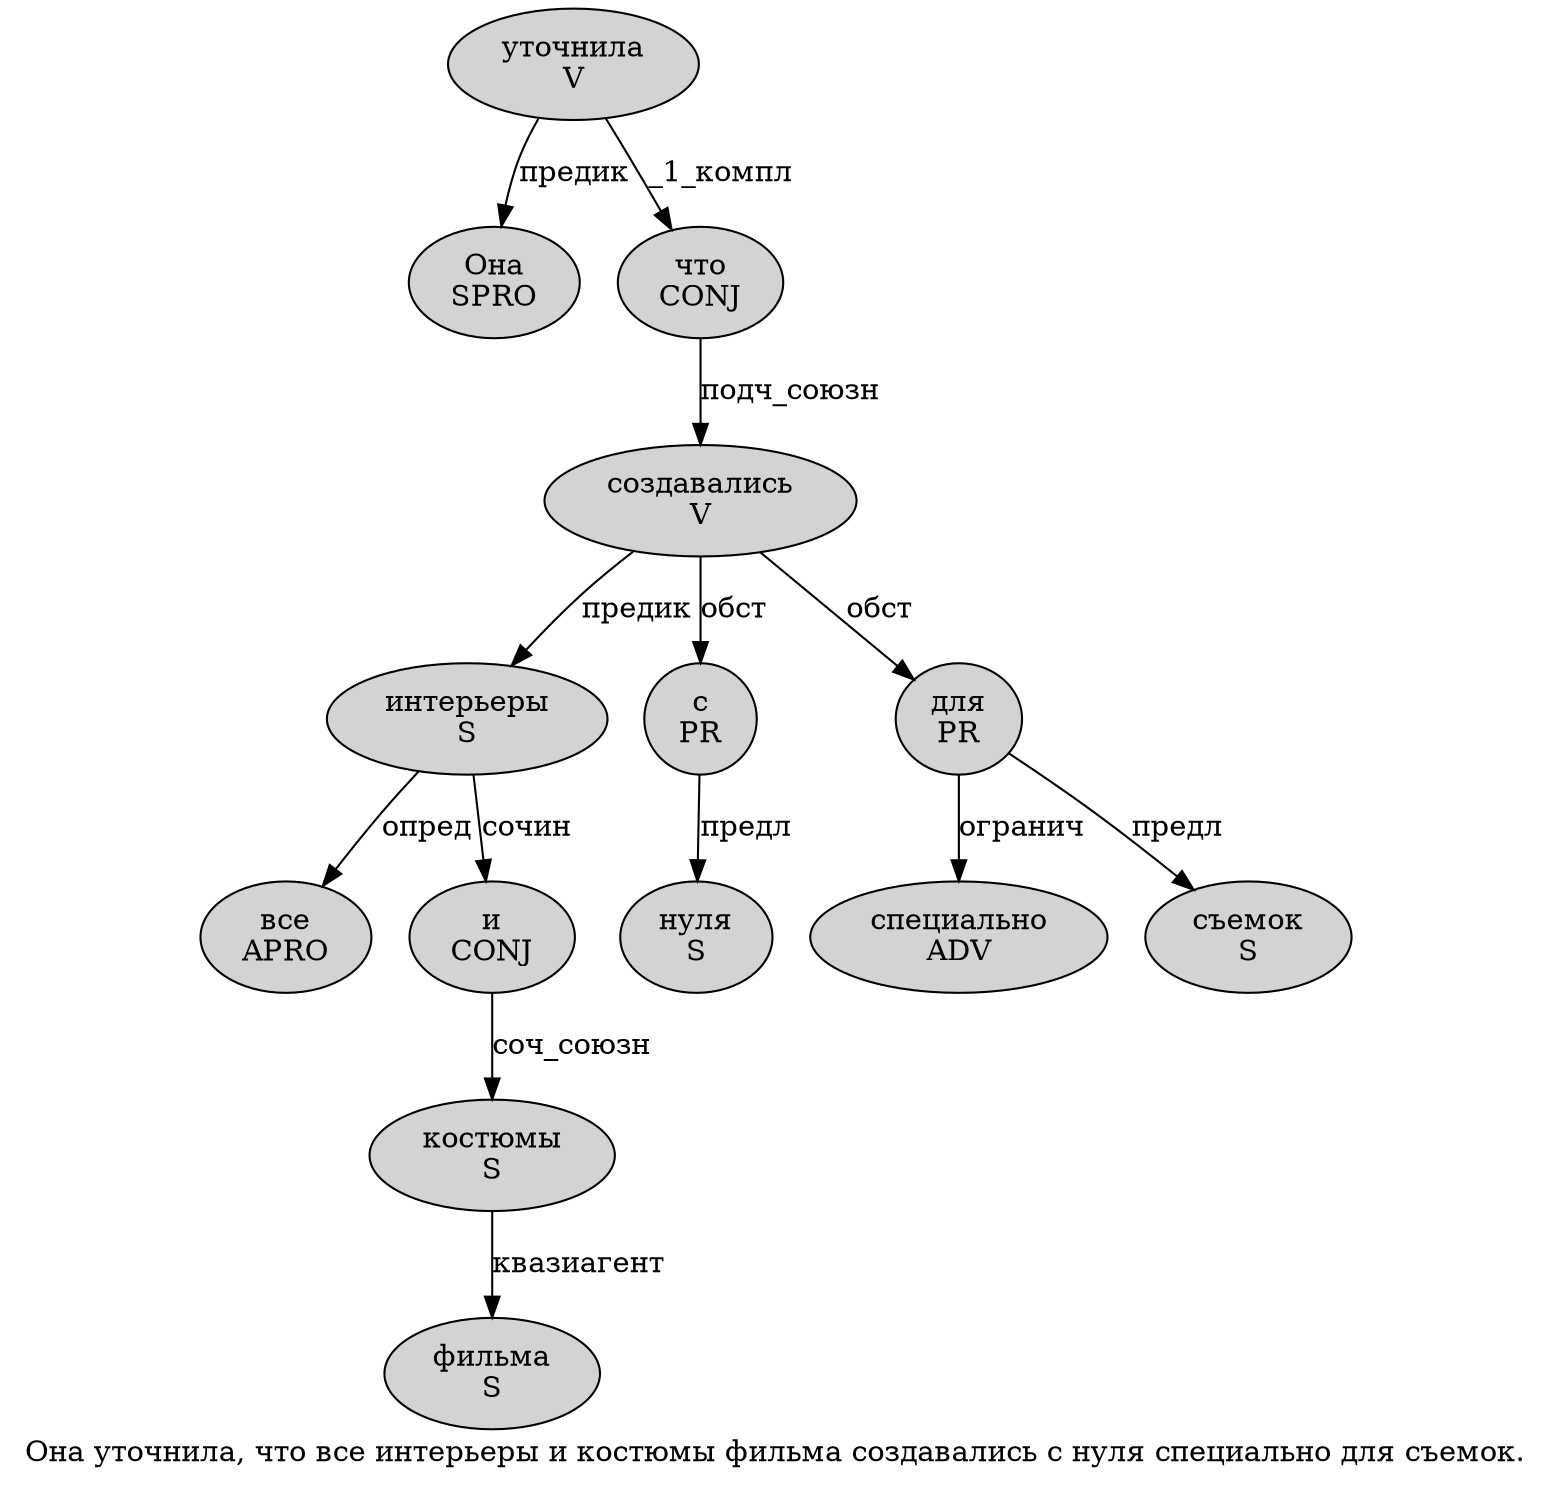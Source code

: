 digraph SENTENCE_1428 {
	graph [label="Она уточнила, что все интерьеры и костюмы фильма создавались с нуля специально для съемок."]
	node [style=filled]
		0 [label="Она
SPRO" color="" fillcolor=lightgray penwidth=1 shape=ellipse]
		1 [label="уточнила
V" color="" fillcolor=lightgray penwidth=1 shape=ellipse]
		3 [label="что
CONJ" color="" fillcolor=lightgray penwidth=1 shape=ellipse]
		4 [label="все
APRO" color="" fillcolor=lightgray penwidth=1 shape=ellipse]
		5 [label="интерьеры
S" color="" fillcolor=lightgray penwidth=1 shape=ellipse]
		6 [label="и
CONJ" color="" fillcolor=lightgray penwidth=1 shape=ellipse]
		7 [label="костюмы
S" color="" fillcolor=lightgray penwidth=1 shape=ellipse]
		8 [label="фильма
S" color="" fillcolor=lightgray penwidth=1 shape=ellipse]
		9 [label="создавались
V" color="" fillcolor=lightgray penwidth=1 shape=ellipse]
		10 [label="с
PR" color="" fillcolor=lightgray penwidth=1 shape=ellipse]
		11 [label="нуля
S" color="" fillcolor=lightgray penwidth=1 shape=ellipse]
		12 [label="специально
ADV" color="" fillcolor=lightgray penwidth=1 shape=ellipse]
		13 [label="для
PR" color="" fillcolor=lightgray penwidth=1 shape=ellipse]
		14 [label="съемок
S" color="" fillcolor=lightgray penwidth=1 shape=ellipse]
			3 -> 9 [label="подч_союзн"]
			1 -> 0 [label="предик"]
			1 -> 3 [label="_1_компл"]
			9 -> 5 [label="предик"]
			9 -> 10 [label="обст"]
			9 -> 13 [label="обст"]
			13 -> 12 [label="огранич"]
			13 -> 14 [label="предл"]
			6 -> 7 [label="соч_союзн"]
			5 -> 4 [label="опред"]
			5 -> 6 [label="сочин"]
			10 -> 11 [label="предл"]
			7 -> 8 [label="квазиагент"]
}
